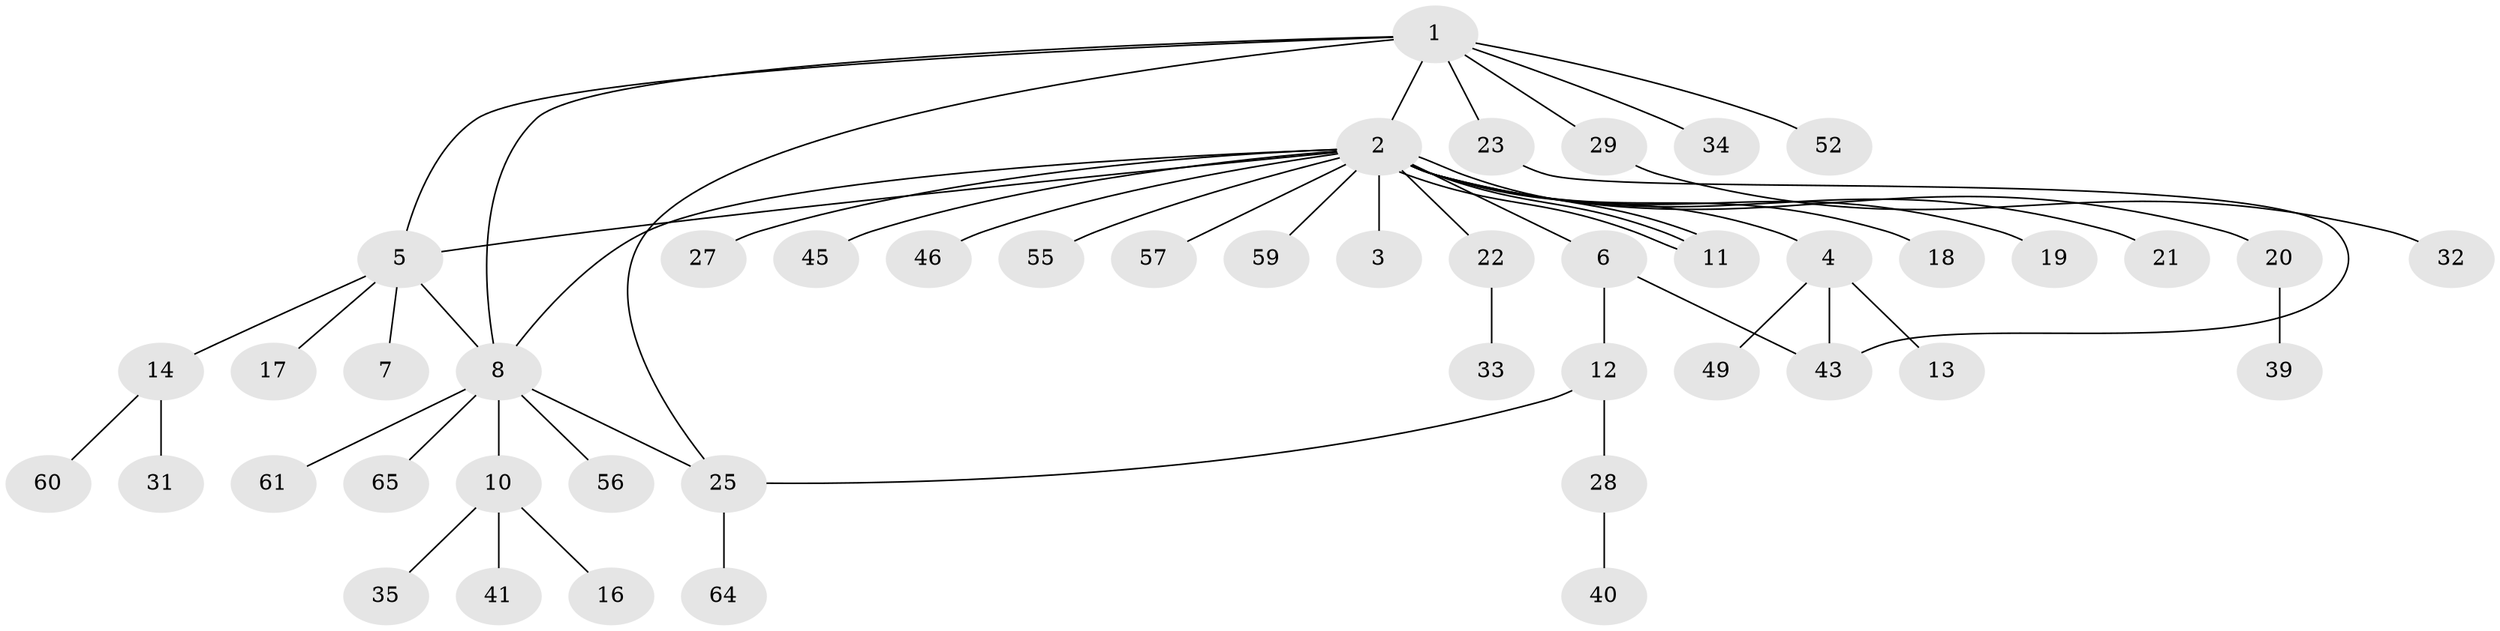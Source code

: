 // original degree distribution, {8: 0.030303030303030304, 22: 0.015151515151515152, 1: 0.5454545454545454, 5: 0.015151515151515152, 4: 0.10606060606060606, 2: 0.21212121212121213, 3: 0.07575757575757576}
// Generated by graph-tools (version 1.1) at 2025/11/02/27/25 16:11:14]
// undirected, 46 vertices, 54 edges
graph export_dot {
graph [start="1"]
  node [color=gray90,style=filled];
  1 [super="+24"];
  2 [super="+58"];
  3;
  4 [super="+26"];
  5 [super="+9"];
  6 [super="+63"];
  7;
  8 [super="+51"];
  10 [super="+15"];
  11 [super="+30"];
  12 [super="+50"];
  13 [super="+66"];
  14 [super="+38"];
  16;
  17;
  18;
  19;
  20 [super="+53"];
  21;
  22 [super="+37"];
  23;
  25 [super="+42"];
  27;
  28 [super="+36"];
  29;
  31;
  32 [super="+48"];
  33 [super="+44"];
  34;
  35;
  39;
  40 [super="+47"];
  41;
  43 [super="+54"];
  45;
  46;
  49;
  52;
  55 [super="+62"];
  56;
  57;
  59;
  60;
  61;
  64;
  65;
  1 -- 2;
  1 -- 5;
  1 -- 8;
  1 -- 23;
  1 -- 29;
  1 -- 34;
  1 -- 52;
  1 -- 25;
  2 -- 3;
  2 -- 4;
  2 -- 5;
  2 -- 6;
  2 -- 8;
  2 -- 11;
  2 -- 11;
  2 -- 11;
  2 -- 18;
  2 -- 19;
  2 -- 20;
  2 -- 21;
  2 -- 22;
  2 -- 27;
  2 -- 45;
  2 -- 46;
  2 -- 55 [weight=2];
  2 -- 57;
  2 -- 59;
  4 -- 13;
  4 -- 43;
  4 -- 49;
  5 -- 7;
  5 -- 8;
  5 -- 17;
  5 -- 14;
  6 -- 12;
  6 -- 43;
  8 -- 10;
  8 -- 25;
  8 -- 56;
  8 -- 61;
  8 -- 65;
  10 -- 16;
  10 -- 41;
  10 -- 35;
  12 -- 28;
  12 -- 25;
  14 -- 31;
  14 -- 60;
  20 -- 39;
  22 -- 33;
  23 -- 43;
  25 -- 64;
  28 -- 40;
  29 -- 32;
}
